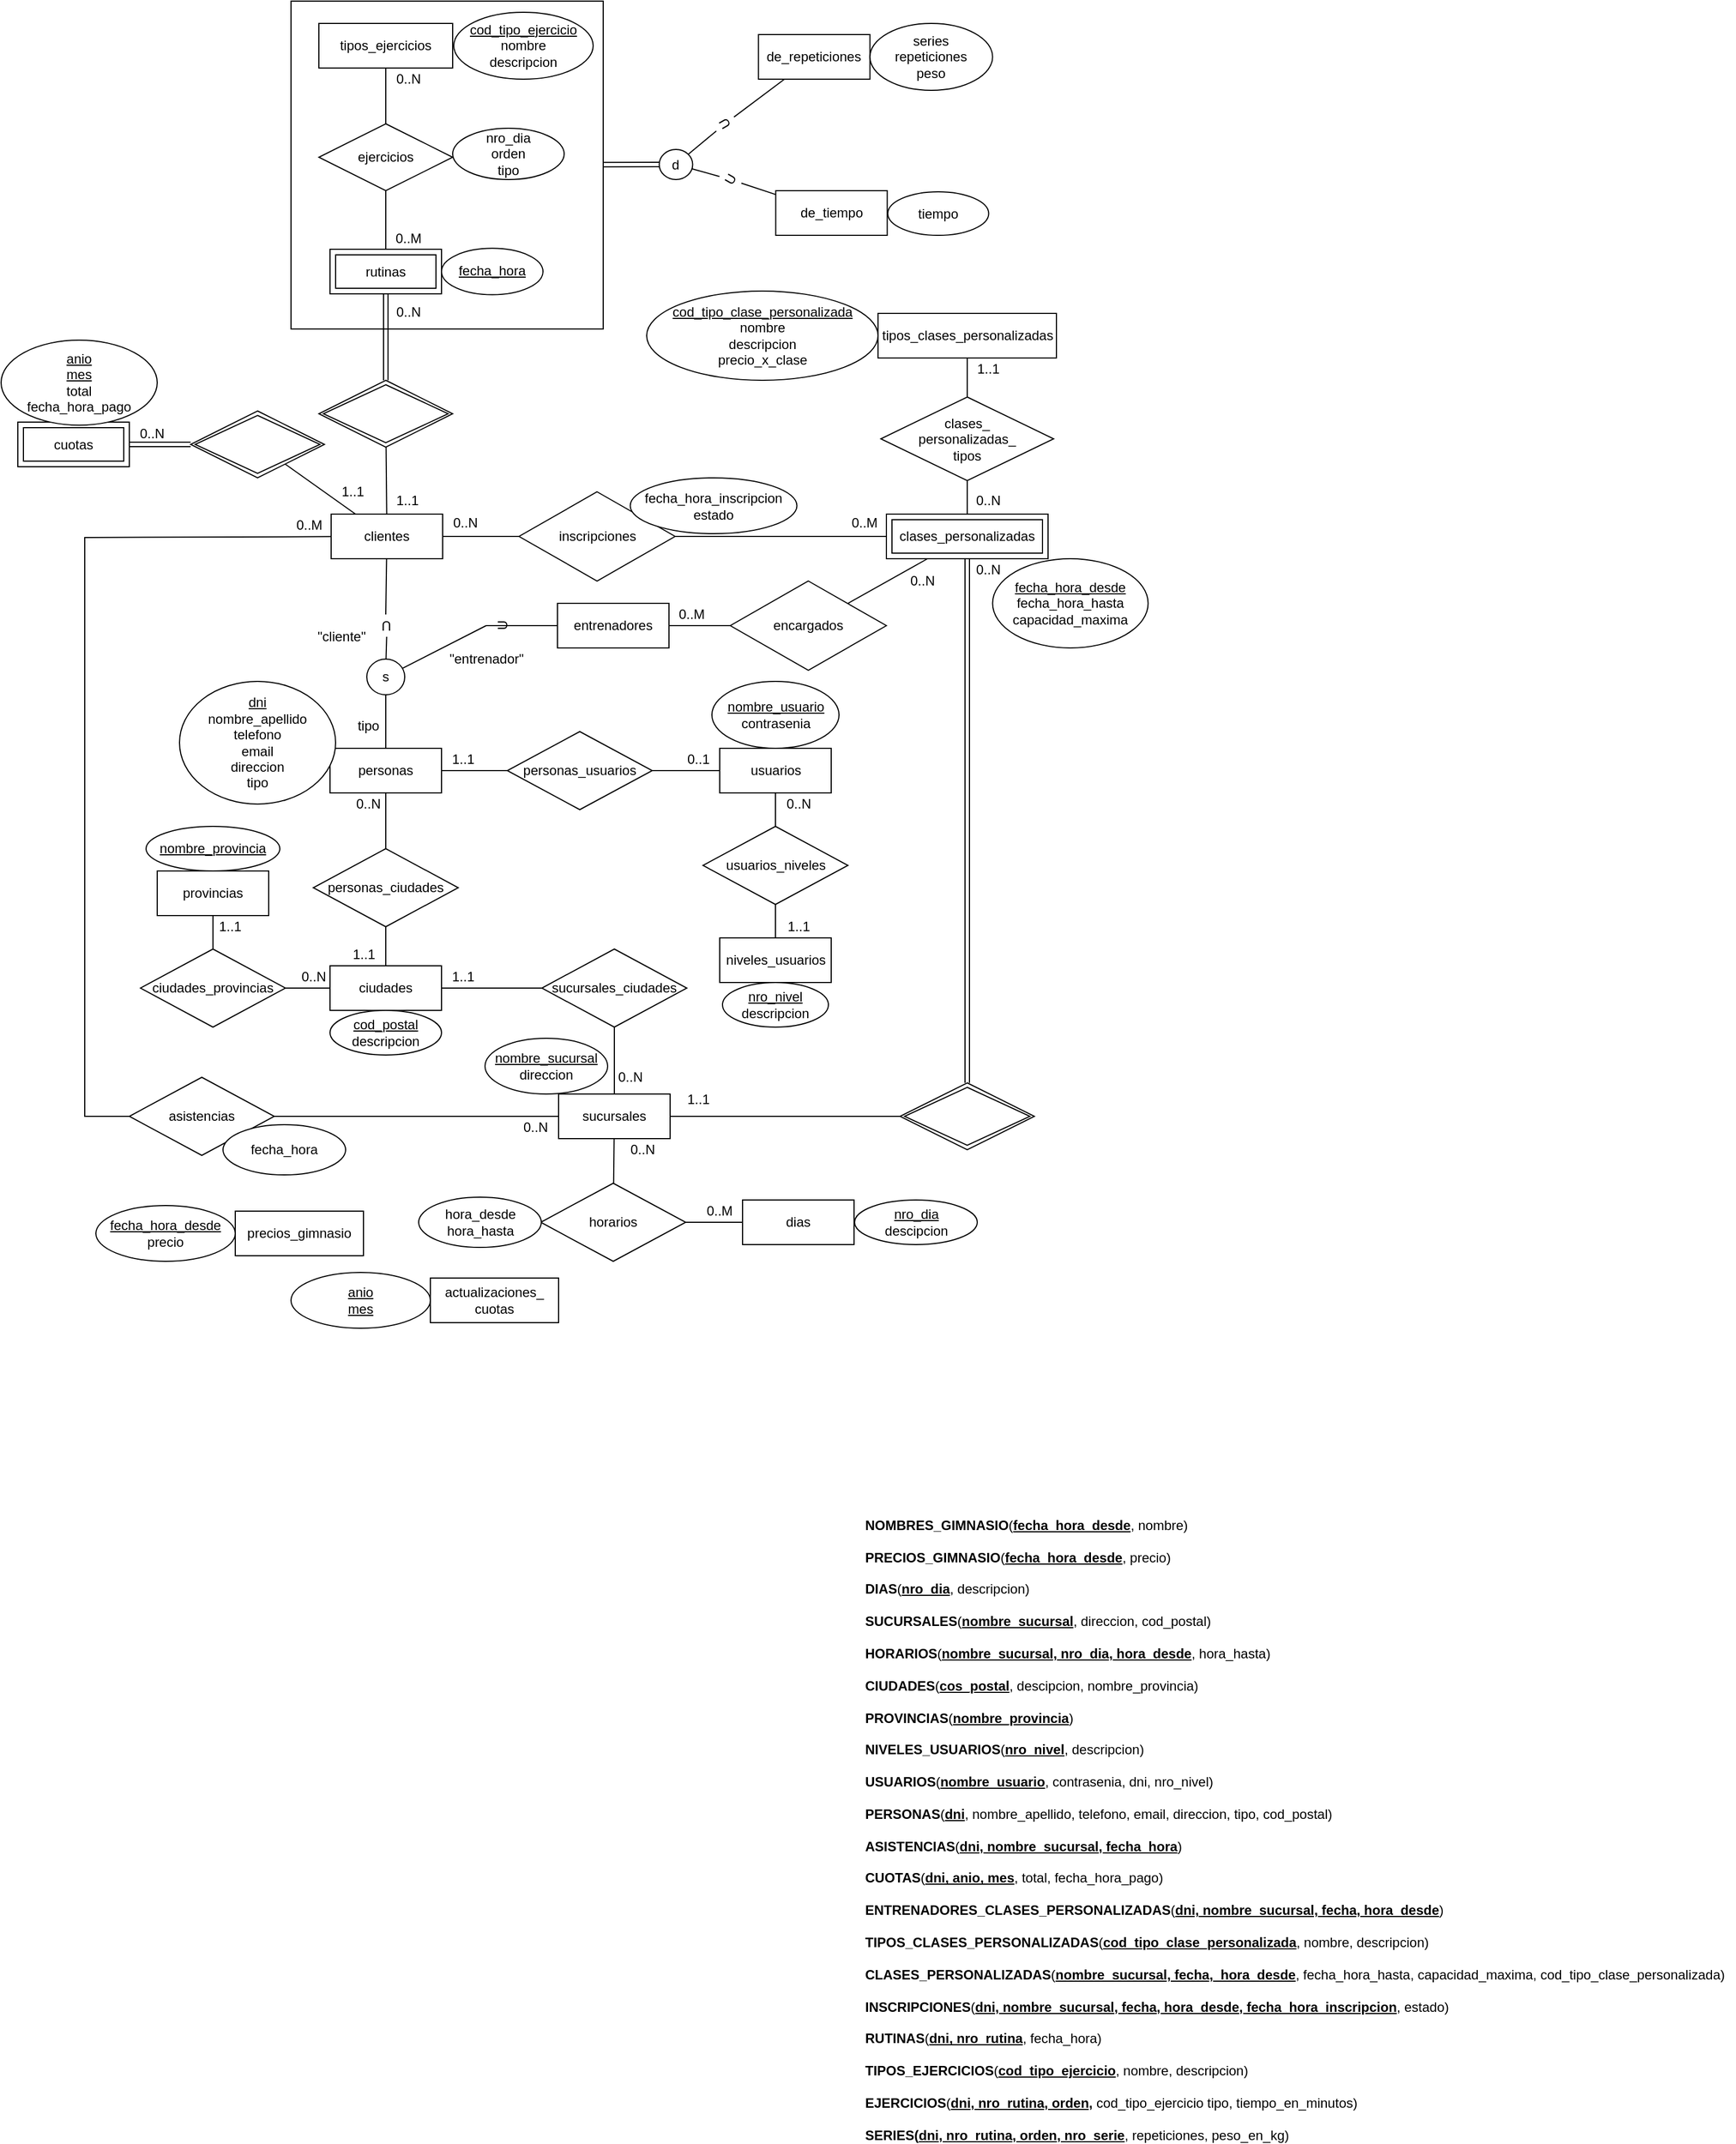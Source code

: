 <mxfile version="13.6.2" type="device"><diagram id="C5RBs43oDa-KdzZeNtuy" name="Page-1"><mxGraphModel dx="1865" dy="1776" grid="1" gridSize="10" guides="1" tooltips="1" connect="1" arrows="1" fold="1" page="1" pageScale="1" pageWidth="827" pageHeight="1169" math="0" shadow="0"><root><mxCell id="WIyWlLk6GJQsqaUBKTNV-0"/><mxCell id="WIyWlLk6GJQsqaUBKTNV-1" parent="WIyWlLk6GJQsqaUBKTNV-0"/><mxCell id="uutTQz4Av38nSPs6a8WW-76" value="" style="whiteSpace=wrap;html=1;align=center;fillColor=none;" parent="WIyWlLk6GJQsqaUBKTNV-1" vertex="1"><mxGeometry x="45" y="-380" width="280" height="294" as="geometry"/></mxCell><mxCell id="uutTQz4Av38nSPs6a8WW-0" value="personas" style="whiteSpace=wrap;html=1;align=center;" parent="WIyWlLk6GJQsqaUBKTNV-1" vertex="1"><mxGeometry x="80" y="290" width="100" height="40" as="geometry"/></mxCell><mxCell id="uutTQz4Av38nSPs6a8WW-1" value="usuarios" style="whiteSpace=wrap;html=1;align=center;" parent="WIyWlLk6GJQsqaUBKTNV-1" vertex="1"><mxGeometry x="429.5" y="290" width="100" height="40" as="geometry"/></mxCell><mxCell id="uutTQz4Av38nSPs6a8WW-2" value="personas_usuarios" style="shape=rhombus;perimeter=rhombusPerimeter;whiteSpace=wrap;html=1;align=center;" parent="WIyWlLk6GJQsqaUBKTNV-1" vertex="1"><mxGeometry x="239" y="275" width="130" height="70" as="geometry"/></mxCell><mxCell id="uutTQz4Av38nSPs6a8WW-3" value="" style="endArrow=none;html=1;rounded=0;" parent="WIyWlLk6GJQsqaUBKTNV-1" source="uutTQz4Av38nSPs6a8WW-0" target="uutTQz4Av38nSPs6a8WW-2" edge="1"><mxGeometry relative="1" as="geometry"><mxPoint x="140" y="350" as="sourcePoint"/><mxPoint x="300" y="350" as="targetPoint"/></mxGeometry></mxCell><mxCell id="uutTQz4Av38nSPs6a8WW-4" value="" style="endArrow=none;html=1;rounded=0;" parent="WIyWlLk6GJQsqaUBKTNV-1" source="uutTQz4Av38nSPs6a8WW-2" target="uutTQz4Av38nSPs6a8WW-1" edge="1"><mxGeometry relative="1" as="geometry"><mxPoint x="210" y="208.837" as="sourcePoint"/><mxPoint x="312.691" y="206.449" as="targetPoint"/></mxGeometry></mxCell><mxCell id="uutTQz4Av38nSPs6a8WW-5" value="&lt;u&gt;dni&lt;/u&gt;&lt;br&gt;nombre_apellido&lt;br&gt;telefono&lt;br&gt;email&lt;br&gt;direccion&lt;br&gt;tipo" style="ellipse;whiteSpace=wrap;html=1;align=center;" parent="WIyWlLk6GJQsqaUBKTNV-1" vertex="1"><mxGeometry x="-55" y="230" width="140" height="110" as="geometry"/></mxCell><mxCell id="uutTQz4Av38nSPs6a8WW-6" value="ciudades" style="whiteSpace=wrap;html=1;align=center;" parent="WIyWlLk6GJQsqaUBKTNV-1" vertex="1"><mxGeometry x="80" y="485" width="100" height="40" as="geometry"/></mxCell><mxCell id="uutTQz4Av38nSPs6a8WW-7" value="provincias" style="whiteSpace=wrap;html=1;align=center;" parent="WIyWlLk6GJQsqaUBKTNV-1" vertex="1"><mxGeometry x="-75" y="400" width="100" height="40" as="geometry"/></mxCell><mxCell id="uutTQz4Av38nSPs6a8WW-8" value="&lt;u&gt;cod_postal&lt;/u&gt;&lt;br&gt;descripcion" style="ellipse;whiteSpace=wrap;html=1;align=center;" parent="WIyWlLk6GJQsqaUBKTNV-1" vertex="1"><mxGeometry x="80" y="525" width="100" height="40" as="geometry"/></mxCell><mxCell id="uutTQz4Av38nSPs6a8WW-9" value="&lt;u&gt;nombre_provincia&lt;/u&gt;" style="ellipse;whiteSpace=wrap;html=1;align=center;" parent="WIyWlLk6GJQsqaUBKTNV-1" vertex="1"><mxGeometry x="-85" y="360" width="120" height="40" as="geometry"/></mxCell><mxCell id="uutTQz4Av38nSPs6a8WW-17" value="&lt;u&gt;fecha_hora_desde&lt;/u&gt;&lt;br&gt;precio" style="ellipse;whiteSpace=wrap;html=1;align=center;" parent="WIyWlLk6GJQsqaUBKTNV-1" vertex="1"><mxGeometry x="-130" y="700" width="125" height="50" as="geometry"/></mxCell><mxCell id="uutTQz4Av38nSPs6a8WW-18" value="personas_ciudades" style="shape=rhombus;perimeter=rhombusPerimeter;whiteSpace=wrap;html=1;align=center;" parent="WIyWlLk6GJQsqaUBKTNV-1" vertex="1"><mxGeometry x="65" y="380" width="130" height="70" as="geometry"/></mxCell><mxCell id="uutTQz4Av38nSPs6a8WW-20" value="" style="endArrow=none;html=1;rounded=0;" parent="WIyWlLk6GJQsqaUBKTNV-1" source="uutTQz4Av38nSPs6a8WW-18" target="uutTQz4Av38nSPs6a8WW-0" edge="1"><mxGeometry relative="1" as="geometry"><mxPoint x="190" y="390" as="sourcePoint"/><mxPoint x="190" y="330" as="targetPoint"/></mxGeometry></mxCell><mxCell id="uutTQz4Av38nSPs6a8WW-21" value="ciudades_provincias" style="shape=rhombus;perimeter=rhombusPerimeter;whiteSpace=wrap;html=1;align=center;" parent="WIyWlLk6GJQsqaUBKTNV-1" vertex="1"><mxGeometry x="-90" y="470" width="130" height="70" as="geometry"/></mxCell><mxCell id="uutTQz4Av38nSPs6a8WW-22" value="" style="endArrow=none;html=1;rounded=0;" parent="WIyWlLk6GJQsqaUBKTNV-1" source="uutTQz4Av38nSPs6a8WW-21" target="uutTQz4Av38nSPs6a8WW-7" edge="1"><mxGeometry relative="1" as="geometry"><mxPoint x="190" y="390" as="sourcePoint"/><mxPoint x="190" y="340" as="targetPoint"/></mxGeometry></mxCell><mxCell id="uutTQz4Av38nSPs6a8WW-23" value="" style="endArrow=none;html=1;rounded=0;" parent="WIyWlLk6GJQsqaUBKTNV-1" source="uutTQz4Av38nSPs6a8WW-6" target="uutTQz4Av38nSPs6a8WW-21" edge="1"><mxGeometry relative="1" as="geometry"><mxPoint x="190" y="530" as="sourcePoint"/><mxPoint x="190" y="560" as="targetPoint"/></mxGeometry></mxCell><mxCell id="uutTQz4Av38nSPs6a8WW-24" value="sucursales" style="whiteSpace=wrap;html=1;align=center;" parent="WIyWlLk6GJQsqaUBKTNV-1" vertex="1"><mxGeometry x="285" y="600" width="100" height="40" as="geometry"/></mxCell><mxCell id="uutTQz4Av38nSPs6a8WW-25" value="&lt;u&gt;nombre_sucursal&lt;/u&gt;&lt;br&gt;direccion" style="ellipse;whiteSpace=wrap;html=1;align=center;" parent="WIyWlLk6GJQsqaUBKTNV-1" vertex="1"><mxGeometry x="219" y="550" width="110" height="50" as="geometry"/></mxCell><mxCell id="uutTQz4Av38nSPs6a8WW-26" value="sucursales_ciudades" style="shape=rhombus;perimeter=rhombusPerimeter;whiteSpace=wrap;html=1;align=center;" parent="WIyWlLk6GJQsqaUBKTNV-1" vertex="1"><mxGeometry x="270" y="470" width="130" height="70" as="geometry"/></mxCell><mxCell id="uutTQz4Av38nSPs6a8WW-27" value="" style="endArrow=none;html=1;rounded=0;" parent="WIyWlLk6GJQsqaUBKTNV-1" source="uutTQz4Av38nSPs6a8WW-6" target="uutTQz4Av38nSPs6a8WW-26" edge="1"><mxGeometry relative="1" as="geometry"><mxPoint x="190" y="390" as="sourcePoint"/><mxPoint x="190" y="340" as="targetPoint"/></mxGeometry></mxCell><mxCell id="uutTQz4Av38nSPs6a8WW-28" value="" style="endArrow=none;html=1;rounded=0;" parent="WIyWlLk6GJQsqaUBKTNV-1" source="uutTQz4Av38nSPs6a8WW-24" target="uutTQz4Av38nSPs6a8WW-26" edge="1"><mxGeometry relative="1" as="geometry"><mxPoint x="200" y="400" as="sourcePoint"/><mxPoint x="200" y="350" as="targetPoint"/></mxGeometry></mxCell><mxCell id="uutTQz4Av38nSPs6a8WW-29" value="dias" style="whiteSpace=wrap;html=1;align=center;" parent="WIyWlLk6GJQsqaUBKTNV-1" vertex="1"><mxGeometry x="450" y="695" width="100" height="40" as="geometry"/></mxCell><mxCell id="uutTQz4Av38nSPs6a8WW-30" value="&lt;u&gt;nro_dia&lt;/u&gt;&lt;br&gt;descipcion" style="ellipse;whiteSpace=wrap;html=1;align=center;" parent="WIyWlLk6GJQsqaUBKTNV-1" vertex="1"><mxGeometry x="550.5" y="695" width="110" height="40" as="geometry"/></mxCell><mxCell id="uutTQz4Av38nSPs6a8WW-31" value="horarios" style="shape=rhombus;perimeter=rhombusPerimeter;whiteSpace=wrap;html=1;align=center;" parent="WIyWlLk6GJQsqaUBKTNV-1" vertex="1"><mxGeometry x="269" y="680" width="130" height="70" as="geometry"/></mxCell><mxCell id="uutTQz4Av38nSPs6a8WW-32" value="hora_desde&lt;br&gt;hora_hasta" style="ellipse;whiteSpace=wrap;html=1;align=center;" parent="WIyWlLk6GJQsqaUBKTNV-1" vertex="1"><mxGeometry x="159.5" y="692.5" width="110" height="45" as="geometry"/></mxCell><mxCell id="uutTQz4Av38nSPs6a8WW-33" value="" style="endArrow=none;html=1;rounded=0;" parent="WIyWlLk6GJQsqaUBKTNV-1" source="uutTQz4Av38nSPs6a8WW-24" target="uutTQz4Av38nSPs6a8WW-31" edge="1"><mxGeometry relative="1" as="geometry"><mxPoint x="443.81" y="530" as="sourcePoint"/><mxPoint x="394.732" y="469.375" as="targetPoint"/></mxGeometry></mxCell><mxCell id="uutTQz4Av38nSPs6a8WW-34" value="" style="endArrow=none;html=1;rounded=0;" parent="WIyWlLk6GJQsqaUBKTNV-1" source="uutTQz4Av38nSPs6a8WW-29" target="uutTQz4Av38nSPs6a8WW-31" edge="1"><mxGeometry relative="1" as="geometry"><mxPoint x="463.704" y="570" as="sourcePoint"/><mxPoint x="479.106" y="653.174" as="targetPoint"/></mxGeometry></mxCell><mxCell id="uutTQz4Av38nSPs6a8WW-39" value="entrenadores" style="whiteSpace=wrap;html=1;align=center;" parent="WIyWlLk6GJQsqaUBKTNV-1" vertex="1"><mxGeometry x="284" y="160" width="100" height="40" as="geometry"/></mxCell><mxCell id="uutTQz4Av38nSPs6a8WW-44" value="tipos_clases_personalizadas" style="whiteSpace=wrap;html=1;align=center;" parent="WIyWlLk6GJQsqaUBKTNV-1" vertex="1"><mxGeometry x="571.5" y="-100" width="160" height="40" as="geometry"/></mxCell><mxCell id="uutTQz4Av38nSPs6a8WW-46" value="&lt;u&gt;cod_tipo_clase_personalizada&lt;/u&gt;&lt;br&gt;nombre&lt;br&gt;descripcion&lt;br&gt;precio_x_clase" style="ellipse;whiteSpace=wrap;html=1;align=center;" parent="WIyWlLk6GJQsqaUBKTNV-1" vertex="1"><mxGeometry x="364" y="-120" width="207.5" height="80" as="geometry"/></mxCell><mxCell id="uutTQz4Av38nSPs6a8WW-47" value="clientes" style="whiteSpace=wrap;html=1;align=center;" parent="WIyWlLk6GJQsqaUBKTNV-1" vertex="1"><mxGeometry x="81" y="80" width="100" height="40" as="geometry"/></mxCell><mxCell id="uutTQz4Av38nSPs6a8WW-48" value="s" style="ellipse;whiteSpace=wrap;html=1;align=center;" parent="WIyWlLk6GJQsqaUBKTNV-1" vertex="1"><mxGeometry x="113" y="210" width="34" height="32" as="geometry"/></mxCell><mxCell id="uutTQz4Av38nSPs6a8WW-49" value="" style="endArrow=none;html=1;rounded=0;" parent="WIyWlLk6GJQsqaUBKTNV-1" source="uutTQz4Av38nSPs6a8WW-0" target="uutTQz4Av38nSPs6a8WW-48" edge="1"><mxGeometry relative="1" as="geometry"><mxPoint x="100" y="260" as="sourcePoint"/><mxPoint x="190" y="130" as="targetPoint"/></mxGeometry></mxCell><mxCell id="uutTQz4Av38nSPs6a8WW-50" value="" style="endArrow=none;html=1;rounded=0;" parent="WIyWlLk6GJQsqaUBKTNV-1" target="uutTQz4Av38nSPs6a8WW-47" edge="1"><mxGeometry relative="1" as="geometry"><mxPoint x="130" y="170" as="sourcePoint"/><mxPoint x="190" y="120" as="targetPoint"/></mxGeometry></mxCell><mxCell id="uutTQz4Av38nSPs6a8WW-53" value="" style="endArrow=none;html=1;rounded=0;" parent="WIyWlLk6GJQsqaUBKTNV-1" target="uutTQz4Av38nSPs6a8WW-39" edge="1"><mxGeometry relative="1" as="geometry"><mxPoint x="220" y="180" as="sourcePoint"/><mxPoint x="295.833" y="20" as="targetPoint"/></mxGeometry></mxCell><mxCell id="uutTQz4Av38nSPs6a8WW-55" value="cuotas" style="shape=ext;margin=3;double=1;whiteSpace=wrap;html=1;align=center;" parent="WIyWlLk6GJQsqaUBKTNV-1" vertex="1"><mxGeometry x="-200" y="-2.5" width="100" height="40" as="geometry"/></mxCell><mxCell id="uutTQz4Av38nSPs6a8WW-56" value="" style="shape=rhombus;double=1;perimeter=rhombusPerimeter;whiteSpace=wrap;html=1;align=center;" parent="WIyWlLk6GJQsqaUBKTNV-1" vertex="1"><mxGeometry x="-45" y="-12.5" width="120" height="60" as="geometry"/></mxCell><mxCell id="uutTQz4Av38nSPs6a8WW-57" value="" style="endArrow=none;html=1;rounded=0;" parent="WIyWlLk6GJQsqaUBKTNV-1" source="uutTQz4Av38nSPs6a8WW-47" target="uutTQz4Av38nSPs6a8WW-56" edge="1"><mxGeometry relative="1" as="geometry"><mxPoint x="182.941" y="101.176" as="sourcePoint"/><mxPoint x="126" y="30" as="targetPoint"/></mxGeometry></mxCell><mxCell id="uutTQz4Av38nSPs6a8WW-58" value="&lt;span&gt;tipo&lt;/span&gt;" style="text;html=1;align=center;verticalAlign=middle;resizable=0;points=[];autosize=1;" parent="WIyWlLk6GJQsqaUBKTNV-1" vertex="1"><mxGeometry x="99" y="260" width="30" height="20" as="geometry"/></mxCell><mxCell id="uutTQz4Av38nSPs6a8WW-60" value="&lt;u&gt;anio&lt;/u&gt;&lt;br&gt;&lt;u&gt;mes&lt;/u&gt;&lt;br&gt;total&lt;br&gt;fecha_hora_pago" style="ellipse;whiteSpace=wrap;html=1;align=center;" parent="WIyWlLk6GJQsqaUBKTNV-1" vertex="1"><mxGeometry x="-215" y="-76" width="140" height="76.25" as="geometry"/></mxCell><mxCell id="uutTQz4Av38nSPs6a8WW-61" value="rutinas" style="shape=ext;margin=3;double=1;whiteSpace=wrap;html=1;align=center;" parent="WIyWlLk6GJQsqaUBKTNV-1" vertex="1"><mxGeometry x="80" y="-157.5" width="100" height="40" as="geometry"/></mxCell><mxCell id="uutTQz4Av38nSPs6a8WW-62" value="" style="shape=rhombus;double=1;perimeter=rhombusPerimeter;whiteSpace=wrap;html=1;align=center;" parent="WIyWlLk6GJQsqaUBKTNV-1" vertex="1"><mxGeometry x="70" y="-40" width="120" height="60" as="geometry"/></mxCell><mxCell id="uutTQz4Av38nSPs6a8WW-64" value="" style="endArrow=none;html=1;rounded=0;shape=link;" parent="WIyWlLk6GJQsqaUBKTNV-1" source="uutTQz4Av38nSPs6a8WW-62" target="uutTQz4Av38nSPs6a8WW-61" edge="1"><mxGeometry relative="1" as="geometry"><mxPoint x="110" y="-10" as="sourcePoint"/><mxPoint x="110" y="-70" as="targetPoint"/></mxGeometry></mxCell><mxCell id="uutTQz4Av38nSPs6a8WW-65" value="" style="endArrow=none;html=1;rounded=0;" parent="WIyWlLk6GJQsqaUBKTNV-1" source="uutTQz4Av38nSPs6a8WW-62" target="uutTQz4Av38nSPs6a8WW-47" edge="1"><mxGeometry relative="1" as="geometry"><mxPoint x="250.103" y="-47.949" as="sourcePoint"/><mxPoint x="293.143" y="-80" as="targetPoint"/></mxGeometry></mxCell><mxCell id="uutTQz4Av38nSPs6a8WW-66" value="&lt;u&gt;fecha_hora&lt;/u&gt;" style="ellipse;whiteSpace=wrap;html=1;align=center;" parent="WIyWlLk6GJQsqaUBKTNV-1" vertex="1"><mxGeometry x="180" y="-158.32" width="91" height="41.63" as="geometry"/></mxCell><mxCell id="uutTQz4Av38nSPs6a8WW-67" value="tipos_ejercicios" style="whiteSpace=wrap;html=1;align=center;" parent="WIyWlLk6GJQsqaUBKTNV-1" vertex="1"><mxGeometry x="70" y="-360" width="120" height="40" as="geometry"/></mxCell><mxCell id="uutTQz4Av38nSPs6a8WW-68" value="&lt;u&gt;cod_tipo_ejercicio&lt;/u&gt;&lt;br&gt;nombre&lt;br&gt;descripcion" style="ellipse;whiteSpace=wrap;html=1;align=center;" parent="WIyWlLk6GJQsqaUBKTNV-1" vertex="1"><mxGeometry x="191" y="-370" width="125" height="60" as="geometry"/></mxCell><mxCell id="uutTQz4Av38nSPs6a8WW-71" value="ejercicios" style="shape=rhombus;perimeter=rhombusPerimeter;whiteSpace=wrap;html=1;align=center;" parent="WIyWlLk6GJQsqaUBKTNV-1" vertex="1"><mxGeometry x="70" y="-270" width="120" height="60" as="geometry"/></mxCell><mxCell id="uutTQz4Av38nSPs6a8WW-72" value="" style="endArrow=none;html=1;rounded=0;" parent="WIyWlLk6GJQsqaUBKTNV-1" source="uutTQz4Av38nSPs6a8WW-67" target="uutTQz4Av38nSPs6a8WW-71" edge="1"><mxGeometry relative="1" as="geometry"><mxPoint x="-105" y="-290" as="sourcePoint"/><mxPoint x="55" y="-290" as="targetPoint"/></mxGeometry></mxCell><mxCell id="uutTQz4Av38nSPs6a8WW-73" value="" style="endArrow=none;html=1;rounded=0;" parent="WIyWlLk6GJQsqaUBKTNV-1" source="uutTQz4Av38nSPs6a8WW-61" target="uutTQz4Av38nSPs6a8WW-71" edge="1"><mxGeometry relative="1" as="geometry"><mxPoint x="171.875" y="-430" as="sourcePoint"/><mxPoint x="154.348" y="-317.826" as="targetPoint"/></mxGeometry></mxCell><mxCell id="uutTQz4Av38nSPs6a8WW-74" value="nro_dia&lt;br&gt;orden&lt;br&gt;tipo" style="ellipse;whiteSpace=wrap;html=1;align=center;" parent="WIyWlLk6GJQsqaUBKTNV-1" vertex="1"><mxGeometry x="190" y="-266" width="100" height="46" as="geometry"/></mxCell><mxCell id="uutTQz4Av38nSPs6a8WW-77" value="de_tiempo" style="whiteSpace=wrap;html=1;align=center;" parent="WIyWlLk6GJQsqaUBKTNV-1" vertex="1"><mxGeometry x="479.75" y="-210" width="100" height="40" as="geometry"/></mxCell><mxCell id="uutTQz4Av38nSPs6a8WW-78" value="de_repeticiones" style="whiteSpace=wrap;html=1;align=center;fillColor=#ffffff;" parent="WIyWlLk6GJQsqaUBKTNV-1" vertex="1"><mxGeometry x="464.25" y="-350" width="100" height="40" as="geometry"/></mxCell><mxCell id="yRlDdxMuDCoTTLCXHMhZ-0" value="tiempo" style="ellipse;whiteSpace=wrap;html=1;align=center;" parent="WIyWlLk6GJQsqaUBKTNV-1" vertex="1"><mxGeometry x="580.25" y="-209" width="90.5" height="39" as="geometry"/></mxCell><mxCell id="yRlDdxMuDCoTTLCXHMhZ-2" value="d" style="ellipse;whiteSpace=wrap;html=1;align=center;" parent="WIyWlLk6GJQsqaUBKTNV-1" vertex="1"><mxGeometry x="375.25" y="-247" width="30" height="27" as="geometry"/></mxCell><mxCell id="yRlDdxMuDCoTTLCXHMhZ-4" value="" style="endArrow=none;html=1;rounded=0;" parent="WIyWlLk6GJQsqaUBKTNV-1" source="rrsAxGjCuQFK35fb5VRb-9" target="yRlDdxMuDCoTTLCXHMhZ-2" edge="1"><mxGeometry relative="1" as="geometry"><mxPoint x="310.25" y="-376" as="sourcePoint"/><mxPoint x="410.25" y="-314" as="targetPoint"/></mxGeometry></mxCell><mxCell id="yRlDdxMuDCoTTLCXHMhZ-5" value="" style="endArrow=none;html=1;rounded=0;shape=link;" parent="WIyWlLk6GJQsqaUBKTNV-1" source="uutTQz4Av38nSPs6a8WW-76" target="yRlDdxMuDCoTTLCXHMhZ-2" edge="1"><mxGeometry relative="1" as="geometry"><mxPoint x="450.889" y="-560" as="sourcePoint"/><mxPoint x="379.154" y="-497.922" as="targetPoint"/></mxGeometry></mxCell><mxCell id="yRlDdxMuDCoTTLCXHMhZ-16" value="&lt;u&gt;nombre_usuario&lt;/u&gt;&lt;br&gt;contrasenia&lt;br&gt;" style="ellipse;whiteSpace=wrap;html=1;align=center;" parent="WIyWlLk6GJQsqaUBKTNV-1" vertex="1"><mxGeometry x="422.5" y="230" width="114" height="60" as="geometry"/></mxCell><mxCell id="yRlDdxMuDCoTTLCXHMhZ-18" value="clases_personalizadas" style="shape=ext;margin=3;double=1;whiteSpace=wrap;html=1;align=center;" parent="WIyWlLk6GJQsqaUBKTNV-1" vertex="1"><mxGeometry x="579" y="80" width="145" height="40" as="geometry"/></mxCell><mxCell id="yRlDdxMuDCoTTLCXHMhZ-20" value="" style="shape=rhombus;double=1;perimeter=rhombusPerimeter;whiteSpace=wrap;html=1;align=center;" parent="WIyWlLk6GJQsqaUBKTNV-1" vertex="1"><mxGeometry x="591.25" y="590" width="120.5" height="60" as="geometry"/></mxCell><mxCell id="yRlDdxMuDCoTTLCXHMhZ-21" value="" style="endArrow=none;html=1;rounded=0;" parent="WIyWlLk6GJQsqaUBKTNV-1" source="uutTQz4Av38nSPs6a8WW-24" target="yRlDdxMuDCoTTLCXHMhZ-20" edge="1"><mxGeometry relative="1" as="geometry"><mxPoint x="410.0" y="745.0" as="sourcePoint"/><mxPoint x="346.226" y="444.34" as="targetPoint"/></mxGeometry></mxCell><mxCell id="yRlDdxMuDCoTTLCXHMhZ-22" value="" style="endArrow=none;html=1;rounded=0;shape=link;" parent="WIyWlLk6GJQsqaUBKTNV-1" source="yRlDdxMuDCoTTLCXHMhZ-20" target="yRlDdxMuDCoTTLCXHMhZ-18" edge="1"><mxGeometry relative="1" as="geometry"><mxPoint x="400" y="532.567" as="sourcePoint"/><mxPoint x="619.965" y="455.876" as="targetPoint"/></mxGeometry></mxCell><mxCell id="yRlDdxMuDCoTTLCXHMhZ-23" value="&lt;u&gt;fecha_hora_desde&lt;/u&gt;&lt;br&gt;fecha_hora_hasta&lt;br&gt;capacidad_maxima" style="ellipse;whiteSpace=wrap;html=1;align=center;" parent="WIyWlLk6GJQsqaUBKTNV-1" vertex="1"><mxGeometry x="674.25" y="120" width="139.5" height="80" as="geometry"/></mxCell><mxCell id="yRlDdxMuDCoTTLCXHMhZ-24" value="clases_&lt;br&gt;personalizadas_&lt;br&gt;tipos" style="shape=rhombus;perimeter=rhombusPerimeter;whiteSpace=wrap;html=1;align=center;" parent="WIyWlLk6GJQsqaUBKTNV-1" vertex="1"><mxGeometry x="574" y="-25" width="155" height="75" as="geometry"/></mxCell><mxCell id="yRlDdxMuDCoTTLCXHMhZ-25" value="" style="endArrow=none;html=1;rounded=0;" parent="WIyWlLk6GJQsqaUBKTNV-1" source="uutTQz4Av38nSPs6a8WW-44" target="yRlDdxMuDCoTTLCXHMhZ-24" edge="1"><mxGeometry relative="1" as="geometry"><mxPoint x="240" y="200" as="sourcePoint"/><mxPoint x="300" y="200" as="targetPoint"/></mxGeometry></mxCell><mxCell id="yRlDdxMuDCoTTLCXHMhZ-26" value="" style="endArrow=none;html=1;rounded=0;" parent="WIyWlLk6GJQsqaUBKTNV-1" source="yRlDdxMuDCoTTLCXHMhZ-18" target="yRlDdxMuDCoTTLCXHMhZ-24" edge="1"><mxGeometry relative="1" as="geometry"><mxPoint x="756" y="90" as="sourcePoint"/><mxPoint x="744.338" y="148.309" as="targetPoint"/></mxGeometry></mxCell><mxCell id="yRlDdxMuDCoTTLCXHMhZ-27" value="encargados" style="shape=rhombus;perimeter=rhombusPerimeter;whiteSpace=wrap;html=1;align=center;" parent="WIyWlLk6GJQsqaUBKTNV-1" vertex="1"><mxGeometry x="439" y="140" width="140" height="80" as="geometry"/></mxCell><mxCell id="yRlDdxMuDCoTTLCXHMhZ-28" value="" style="endArrow=none;html=1;rounded=0;" parent="WIyWlLk6GJQsqaUBKTNV-1" source="yRlDdxMuDCoTTLCXHMhZ-27" target="yRlDdxMuDCoTTLCXHMhZ-18" edge="1"><mxGeometry relative="1" as="geometry"><mxPoint x="205" y="110" as="sourcePoint"/><mxPoint x="275" y="110" as="targetPoint"/></mxGeometry></mxCell><mxCell id="yRlDdxMuDCoTTLCXHMhZ-29" value="" style="endArrow=none;html=1;rounded=0;" parent="WIyWlLk6GJQsqaUBKTNV-1" source="uutTQz4Av38nSPs6a8WW-39" target="yRlDdxMuDCoTTLCXHMhZ-27" edge="1"><mxGeometry relative="1" as="geometry"><mxPoint x="605.1" y="102.8" as="sourcePoint"/><mxPoint x="700" y="106.882" as="targetPoint"/></mxGeometry></mxCell><mxCell id="yRlDdxMuDCoTTLCXHMhZ-30" value="inscripciones" style="shape=rhombus;perimeter=rhombusPerimeter;whiteSpace=wrap;html=1;align=center;" parent="WIyWlLk6GJQsqaUBKTNV-1" vertex="1"><mxGeometry x="249.5" y="60" width="140" height="80" as="geometry"/></mxCell><mxCell id="yRlDdxMuDCoTTLCXHMhZ-31" value="" style="endArrow=none;html=1;rounded=0;" parent="WIyWlLk6GJQsqaUBKTNV-1" source="yRlDdxMuDCoTTLCXHMhZ-30" target="uutTQz4Av38nSPs6a8WW-47" edge="1"><mxGeometry relative="1" as="geometry"><mxPoint x="298.014" y="-48.493" as="sourcePoint"/><mxPoint x="160" y="-5.556" as="targetPoint"/></mxGeometry></mxCell><mxCell id="yRlDdxMuDCoTTLCXHMhZ-32" value="" style="endArrow=none;html=1;rounded=0;" parent="WIyWlLk6GJQsqaUBKTNV-1" source="yRlDdxMuDCoTTLCXHMhZ-18" target="yRlDdxMuDCoTTLCXHMhZ-30" edge="1"><mxGeometry relative="1" as="geometry"><mxPoint x="415" y="10" as="sourcePoint"/><mxPoint x="160" y="10" as="targetPoint"/></mxGeometry></mxCell><mxCell id="yRlDdxMuDCoTTLCXHMhZ-33" value="fecha_hora_inscripcion&lt;br&gt;estado" style="ellipse;whiteSpace=wrap;html=1;align=center;" parent="WIyWlLk6GJQsqaUBKTNV-1" vertex="1"><mxGeometry x="349.25" y="47.5" width="149.5" height="50" as="geometry"/></mxCell><mxCell id="yRlDdxMuDCoTTLCXHMhZ-34" value="niveles_usuarios" style="whiteSpace=wrap;html=1;align=center;" parent="WIyWlLk6GJQsqaUBKTNV-1" vertex="1"><mxGeometry x="429.5" y="460" width="100" height="40" as="geometry"/></mxCell><mxCell id="yRlDdxMuDCoTTLCXHMhZ-35" value="&lt;u&gt;nro_nivel&lt;/u&gt;&lt;br&gt;descripcion" style="ellipse;whiteSpace=wrap;html=1;align=center;" parent="WIyWlLk6GJQsqaUBKTNV-1" vertex="1"><mxGeometry x="432" y="500" width="95" height="40" as="geometry"/></mxCell><mxCell id="yRlDdxMuDCoTTLCXHMhZ-36" value="usuarios_niveles" style="shape=rhombus;perimeter=rhombusPerimeter;whiteSpace=wrap;html=1;align=center;" parent="WIyWlLk6GJQsqaUBKTNV-1" vertex="1"><mxGeometry x="414.5" y="360" width="130" height="70" as="geometry"/></mxCell><mxCell id="yRlDdxMuDCoTTLCXHMhZ-37" value="" style="endArrow=none;html=1;rounded=0;" parent="WIyWlLk6GJQsqaUBKTNV-1" source="yRlDdxMuDCoTTLCXHMhZ-36" target="uutTQz4Av38nSPs6a8WW-1" edge="1"><mxGeometry relative="1" as="geometry"><mxPoint x="390.079" y="221.496" as="sourcePoint"/><mxPoint x="481.667" y="300" as="targetPoint"/></mxGeometry></mxCell><mxCell id="yRlDdxMuDCoTTLCXHMhZ-38" value="" style="endArrow=none;html=1;rounded=0;" parent="WIyWlLk6GJQsqaUBKTNV-1" source="yRlDdxMuDCoTTLCXHMhZ-34" target="yRlDdxMuDCoTTLCXHMhZ-36" edge="1"><mxGeometry relative="1" as="geometry"><mxPoint x="620.568" y="230.633" as="sourcePoint"/><mxPoint x="530.864" y="300" as="targetPoint"/></mxGeometry></mxCell><mxCell id="rrsAxGjCuQFK35fb5VRb-0" value="" style="endArrow=none;html=1;rounded=0;shape=link;" parent="WIyWlLk6GJQsqaUBKTNV-1" source="uutTQz4Av38nSPs6a8WW-56" target="uutTQz4Av38nSPs6a8WW-55" edge="1"><mxGeometry relative="1" as="geometry"><mxPoint x="110" y="-10" as="sourcePoint"/><mxPoint x="110" y="-70" as="targetPoint"/></mxGeometry></mxCell><mxCell id="rrsAxGjCuQFK35fb5VRb-1" value="" style="endArrow=none;html=1;rounded=0;" parent="WIyWlLk6GJQsqaUBKTNV-1" source="uutTQz4Av38nSPs6a8WW-18" target="uutTQz4Av38nSPs6a8WW-6" edge="1"><mxGeometry relative="1" as="geometry"><mxPoint x="90" y="260" as="sourcePoint"/><mxPoint x="90" y="205" as="targetPoint"/></mxGeometry></mxCell><mxCell id="rrsAxGjCuQFK35fb5VRb-3" value="&quot;entrenador&quot;" style="text;html=1;align=center;verticalAlign=middle;resizable=0;points=[];autosize=1;" parent="WIyWlLk6GJQsqaUBKTNV-1" vertex="1"><mxGeometry x="180" y="200" width="80" height="20" as="geometry"/></mxCell><mxCell id="rrsAxGjCuQFK35fb5VRb-4" value="&quot;cliente&quot;" style="text;html=1;align=center;verticalAlign=middle;resizable=0;points=[];autosize=1;" parent="WIyWlLk6GJQsqaUBKTNV-1" vertex="1"><mxGeometry x="60" y="180" width="60" height="20" as="geometry"/></mxCell><mxCell id="rrsAxGjCuQFK35fb5VRb-5" value="U" style="text;html=1;align=center;verticalAlign=middle;resizable=0;points=[];autosize=1;rotation=-90;" parent="WIyWlLk6GJQsqaUBKTNV-1" vertex="1"><mxGeometry x="225" y="170" width="20" height="20" as="geometry"/></mxCell><mxCell id="rrsAxGjCuQFK35fb5VRb-6" value="" style="endArrow=none;html=1;rounded=0;" parent="WIyWlLk6GJQsqaUBKTNV-1" source="uutTQz4Av38nSPs6a8WW-48" edge="1"><mxGeometry relative="1" as="geometry"><mxPoint x="95.0" y="100" as="sourcePoint"/><mxPoint x="220" y="180" as="targetPoint"/></mxGeometry></mxCell><mxCell id="rrsAxGjCuQFK35fb5VRb-8" value="" style="endArrow=none;html=1;rounded=0;" parent="WIyWlLk6GJQsqaUBKTNV-1" source="rrsAxGjCuQFK35fb5VRb-7" edge="1"><mxGeometry relative="1" as="geometry"><mxPoint x="80" y="90" as="sourcePoint"/><mxPoint x="130" y="170" as="targetPoint"/></mxGeometry></mxCell><mxCell id="rrsAxGjCuQFK35fb5VRb-9" value="U" style="text;html=1;align=center;verticalAlign=middle;resizable=0;points=[];autosize=1;rotation=-120;" parent="WIyWlLk6GJQsqaUBKTNV-1" vertex="1"><mxGeometry x="424.25" y="-280" width="20" height="20" as="geometry"/></mxCell><mxCell id="rrsAxGjCuQFK35fb5VRb-11" value="" style="endArrow=none;html=1;rounded=0;" parent="WIyWlLk6GJQsqaUBKTNV-1" source="uutTQz4Av38nSPs6a8WW-78" target="rrsAxGjCuQFK35fb5VRb-9" edge="1"><mxGeometry relative="1" as="geometry"><mxPoint x="486.701" y="-310.0" as="sourcePoint"/><mxPoint x="400.412" y="-247.355" as="targetPoint"/></mxGeometry></mxCell><mxCell id="rrsAxGjCuQFK35fb5VRb-17" value="0..N" style="text;html=1;align=center;verticalAlign=middle;resizable=0;points=[];autosize=1;" parent="WIyWlLk6GJQsqaUBKTNV-1" vertex="1"><mxGeometry x="340" y="640" width="40" height="20" as="geometry"/></mxCell><mxCell id="rrsAxGjCuQFK35fb5VRb-18" value="0..M" style="text;html=1;align=center;verticalAlign=middle;resizable=0;points=[];autosize=1;" parent="WIyWlLk6GJQsqaUBKTNV-1" vertex="1"><mxGeometry x="409" y="695" width="40" height="20" as="geometry"/></mxCell><mxCell id="rrsAxGjCuQFK35fb5VRb-19" value="1..1" style="text;html=1;align=center;verticalAlign=middle;resizable=0;points=[];autosize=1;" parent="WIyWlLk6GJQsqaUBKTNV-1" vertex="1"><mxGeometry x="179" y="485" width="40" height="20" as="geometry"/></mxCell><mxCell id="rrsAxGjCuQFK35fb5VRb-20" value="1..1" style="text;html=1;align=center;verticalAlign=middle;resizable=0;points=[];autosize=1;" parent="WIyWlLk6GJQsqaUBKTNV-1" vertex="1"><mxGeometry x="-30" y="440" width="40" height="20" as="geometry"/></mxCell><mxCell id="rrsAxGjCuQFK35fb5VRb-21" value="0..N" style="text;html=1;align=center;verticalAlign=middle;resizable=0;points=[];autosize=1;" parent="WIyWlLk6GJQsqaUBKTNV-1" vertex="1"><mxGeometry x="329" y="575" width="40" height="20" as="geometry"/></mxCell><mxCell id="rrsAxGjCuQFK35fb5VRb-22" value="0..N" style="text;html=1;align=center;verticalAlign=middle;resizable=0;points=[];autosize=1;" parent="WIyWlLk6GJQsqaUBKTNV-1" vertex="1"><mxGeometry x="45" y="485" width="40" height="20" as="geometry"/></mxCell><mxCell id="rrsAxGjCuQFK35fb5VRb-24" value="0..N" style="text;html=1;align=center;verticalAlign=middle;resizable=0;points=[];autosize=1;" parent="WIyWlLk6GJQsqaUBKTNV-1" vertex="1"><mxGeometry x="94" y="330" width="40" height="20" as="geometry"/></mxCell><mxCell id="rrsAxGjCuQFK35fb5VRb-25" value="1..1" style="text;html=1;align=center;verticalAlign=middle;resizable=0;points=[];autosize=1;" parent="WIyWlLk6GJQsqaUBKTNV-1" vertex="1"><mxGeometry x="90" y="465" width="40" height="20" as="geometry"/></mxCell><mxCell id="rrsAxGjCuQFK35fb5VRb-27" value="0..1" style="text;html=1;align=center;verticalAlign=middle;resizable=0;points=[];autosize=1;" parent="WIyWlLk6GJQsqaUBKTNV-1" vertex="1"><mxGeometry x="389.5" y="290" width="40" height="20" as="geometry"/></mxCell><mxCell id="rrsAxGjCuQFK35fb5VRb-28" value="1..1" style="text;html=1;align=center;verticalAlign=middle;resizable=0;points=[];autosize=1;" parent="WIyWlLk6GJQsqaUBKTNV-1" vertex="1"><mxGeometry x="179" y="290" width="40" height="20" as="geometry"/></mxCell><mxCell id="rrsAxGjCuQFK35fb5VRb-29" value="1..1" style="text;html=1;align=center;verticalAlign=middle;resizable=0;points=[];autosize=1;" parent="WIyWlLk6GJQsqaUBKTNV-1" vertex="1"><mxGeometry x="480" y="440" width="40" height="20" as="geometry"/></mxCell><mxCell id="rrsAxGjCuQFK35fb5VRb-30" value="0..N" style="text;html=1;align=center;verticalAlign=middle;resizable=0;points=[];autosize=1;" parent="WIyWlLk6GJQsqaUBKTNV-1" vertex="1"><mxGeometry x="480" y="330" width="40" height="20" as="geometry"/></mxCell><mxCell id="rrsAxGjCuQFK35fb5VRb-31" value="0..N" style="text;html=1;align=center;verticalAlign=middle;resizable=0;points=[];autosize=1;" parent="WIyWlLk6GJQsqaUBKTNV-1" vertex="1"><mxGeometry x="591.25" y="130" width="40" height="20" as="geometry"/></mxCell><mxCell id="rrsAxGjCuQFK35fb5VRb-32" value="0..M" style="text;html=1;align=center;verticalAlign=middle;resizable=0;points=[];autosize=1;" parent="WIyWlLk6GJQsqaUBKTNV-1" vertex="1"><mxGeometry x="384" y="160" width="40" height="20" as="geometry"/></mxCell><mxCell id="rrsAxGjCuQFK35fb5VRb-33" value="0..N" style="text;html=1;align=center;verticalAlign=middle;resizable=0;points=[];autosize=1;" parent="WIyWlLk6GJQsqaUBKTNV-1" vertex="1"><mxGeometry x="649.75" y="57.5" width="40" height="20" as="geometry"/></mxCell><mxCell id="rrsAxGjCuQFK35fb5VRb-34" value="1..1" style="text;html=1;align=center;verticalAlign=middle;resizable=0;points=[];autosize=1;" parent="WIyWlLk6GJQsqaUBKTNV-1" vertex="1"><mxGeometry x="649.75" y="-60" width="40" height="20" as="geometry"/></mxCell><mxCell id="rrsAxGjCuQFK35fb5VRb-35" value="0..N" style="text;html=1;align=center;verticalAlign=middle;resizable=0;points=[];autosize=1;" parent="WIyWlLk6GJQsqaUBKTNV-1" vertex="1"><mxGeometry x="181" y="77.5" width="40" height="20" as="geometry"/></mxCell><mxCell id="rrsAxGjCuQFK35fb5VRb-38" value="0..M" style="text;html=1;align=center;verticalAlign=middle;resizable=0;points=[];autosize=1;" parent="WIyWlLk6GJQsqaUBKTNV-1" vertex="1"><mxGeometry x="539" y="77.5" width="40" height="20" as="geometry"/></mxCell><mxCell id="rrsAxGjCuQFK35fb5VRb-39" value="0..N" style="text;html=1;align=center;verticalAlign=middle;resizable=0;points=[];autosize=1;" parent="WIyWlLk6GJQsqaUBKTNV-1" vertex="1"><mxGeometry x="-100" y="-2.5" width="40" height="20" as="geometry"/></mxCell><mxCell id="rrsAxGjCuQFK35fb5VRb-41" value="1..1" style="text;html=1;align=center;verticalAlign=middle;resizable=0;points=[];autosize=1;" parent="WIyWlLk6GJQsqaUBKTNV-1" vertex="1"><mxGeometry x="80" y="50" width="40" height="20" as="geometry"/></mxCell><mxCell id="rrsAxGjCuQFK35fb5VRb-43" value="" style="endArrow=none;html=1;rounded=0;" parent="WIyWlLk6GJQsqaUBKTNV-1" source="rrsAxGjCuQFK35fb5VRb-10" target="uutTQz4Av38nSPs6a8WW-77" edge="1"><mxGeometry relative="1" as="geometry"><mxPoint x="370.25" y="-190" as="sourcePoint"/><mxPoint x="385.25" y="-223" as="targetPoint"/></mxGeometry></mxCell><mxCell id="rrsAxGjCuQFK35fb5VRb-10" value="U" style="text;html=1;align=center;verticalAlign=middle;resizable=0;points=[];autosize=1;rotation=-60;" parent="WIyWlLk6GJQsqaUBKTNV-1" vertex="1"><mxGeometry x="429.25" y="-230" width="20" height="20" as="geometry"/></mxCell><mxCell id="rrsAxGjCuQFK35fb5VRb-45" value="" style="endArrow=none;html=1;rounded=0;" parent="WIyWlLk6GJQsqaUBKTNV-1" source="yRlDdxMuDCoTTLCXHMhZ-2" target="rrsAxGjCuQFK35fb5VRb-10" edge="1"><mxGeometry relative="1" as="geometry"><mxPoint x="404.468" y="-229.197" as="sourcePoint"/><mxPoint x="479.75" y="-205.591" as="targetPoint"/></mxGeometry></mxCell><mxCell id="rrsAxGjCuQFK35fb5VRb-46" value="0..N" style="text;html=1;align=center;verticalAlign=middle;resizable=0;points=[];autosize=1;" parent="WIyWlLk6GJQsqaUBKTNV-1" vertex="1"><mxGeometry x="130" y="-111.25" width="40" height="20" as="geometry"/></mxCell><mxCell id="rrsAxGjCuQFK35fb5VRb-47" value="1..1" style="text;html=1;align=center;verticalAlign=middle;resizable=0;points=[];autosize=1;" parent="WIyWlLk6GJQsqaUBKTNV-1" vertex="1"><mxGeometry x="129" y="57.5" width="40" height="20" as="geometry"/></mxCell><mxCell id="rrsAxGjCuQFK35fb5VRb-48" value="0..N" style="text;html=1;align=center;verticalAlign=middle;resizable=0;points=[];autosize=1;" parent="WIyWlLk6GJQsqaUBKTNV-1" vertex="1"><mxGeometry x="130" y="-320" width="40" height="20" as="geometry"/></mxCell><mxCell id="rrsAxGjCuQFK35fb5VRb-49" value="0..M" style="text;html=1;align=center;verticalAlign=middle;resizable=0;points=[];autosize=1;" parent="WIyWlLk6GJQsqaUBKTNV-1" vertex="1"><mxGeometry x="130" y="-177.5" width="40" height="20" as="geometry"/></mxCell><mxCell id="rrsAxGjCuQFK35fb5VRb-57" value="0..N" style="text;html=1;align=center;verticalAlign=middle;resizable=0;points=[];autosize=1;" parent="WIyWlLk6GJQsqaUBKTNV-1" vertex="1"><mxGeometry x="649.75" y="120" width="40" height="20" as="geometry"/></mxCell><mxCell id="rrsAxGjCuQFK35fb5VRb-58" value="1..1" style="text;html=1;align=center;verticalAlign=middle;resizable=0;points=[];autosize=1;" parent="WIyWlLk6GJQsqaUBKTNV-1" vertex="1"><mxGeometry x="389.5" y="595" width="40" height="20" as="geometry"/></mxCell><mxCell id="rrsAxGjCuQFK35fb5VRb-60" value="asistencias" style="shape=rhombus;perimeter=rhombusPerimeter;whiteSpace=wrap;html=1;align=center;" parent="WIyWlLk6GJQsqaUBKTNV-1" vertex="1"><mxGeometry x="-100" y="585" width="130" height="70" as="geometry"/></mxCell><mxCell id="rrsAxGjCuQFK35fb5VRb-61" value="" style="endArrow=none;html=1;rounded=0;" parent="WIyWlLk6GJQsqaUBKTNV-1" source="rrsAxGjCuQFK35fb5VRb-60" target="uutTQz4Av38nSPs6a8WW-24" edge="1"><mxGeometry relative="1" as="geometry"><mxPoint x="-5" y="940.0" as="sourcePoint"/><mxPoint x="160" y="745.0" as="targetPoint"/></mxGeometry></mxCell><mxCell id="rrsAxGjCuQFK35fb5VRb-63" value="" style="endArrow=none;html=1;rounded=0;" parent="WIyWlLk6GJQsqaUBKTNV-1" source="rrsAxGjCuQFK35fb5VRb-60" target="uutTQz4Av38nSPs6a8WW-47" edge="1"><mxGeometry relative="1" as="geometry"><mxPoint x="294.096" y="1070.052" as="sourcePoint"/><mxPoint x="-390" y="150" as="targetPoint"/><Array as="points"><mxPoint x="-140" y="620"/><mxPoint x="-140" y="101"/></Array></mxGeometry></mxCell><mxCell id="rrsAxGjCuQFK35fb5VRb-64" value="0..M" style="text;html=1;align=center;verticalAlign=middle;resizable=0;points=[];autosize=1;" parent="WIyWlLk6GJQsqaUBKTNV-1" vertex="1"><mxGeometry x="41" y="80" width="40" height="20" as="geometry"/></mxCell><mxCell id="rrsAxGjCuQFK35fb5VRb-65" value="&lt;div style=&quot;text-align: justify&quot;&gt;&lt;b&gt;NOMBRES_GIMNASIO&lt;/b&gt;(&lt;u&gt;&lt;b&gt;fecha_hora_desde&lt;/b&gt;&lt;/u&gt;, nombre)&lt;/div&gt;&lt;div style=&quot;text-align: justify&quot;&gt;&lt;b&gt;&lt;br&gt;&lt;/b&gt;&lt;/div&gt;&lt;div style=&quot;text-align: justify&quot;&gt;&lt;b&gt;PRECIOS_GIMNASIO&lt;/b&gt;&lt;span&gt;(&lt;/span&gt;&lt;b&gt;&lt;u&gt;fecha_hora_desde&lt;/u&gt;&lt;/b&gt;&lt;span&gt;, precio)&lt;/span&gt;&lt;br&gt;&lt;/div&gt;&lt;div style=&quot;text-align: justify&quot;&gt;&lt;span&gt;&lt;br&gt;&lt;/span&gt;&lt;/div&gt;&lt;div style=&quot;text-align: justify&quot;&gt;&lt;b&gt;DIAS&lt;/b&gt;(&lt;b&gt;&lt;u&gt;nro_dia&lt;/u&gt;&lt;/b&gt;, descripcion)&lt;/div&gt;&lt;div style=&quot;text-align: justify&quot;&gt;&lt;span&gt;&lt;br&gt;&lt;/span&gt;&lt;/div&gt;&lt;div style=&quot;text-align: justify&quot;&gt;&lt;b&gt;SUCURSALES&lt;/b&gt;(&lt;b&gt;&lt;u&gt;nombre_sucursal&lt;/u&gt;&lt;/b&gt;, direccion, cod_postal)&lt;/div&gt;&lt;div style=&quot;text-align: justify&quot;&gt;&lt;span&gt;&lt;br&gt;&lt;/span&gt;&lt;/div&gt;&lt;div style=&quot;text-align: justify&quot;&gt;&lt;b&gt;HORARIOS&lt;/b&gt;(&lt;b&gt;&lt;u&gt;nombre_sucursal, nro_dia, hora_desde&lt;/u&gt;&lt;/b&gt;, hora_hasta)&lt;/div&gt;&lt;div style=&quot;text-align: justify&quot;&gt;&lt;span&gt;&lt;br&gt;&lt;/span&gt;&lt;/div&gt;&lt;div style=&quot;text-align: justify&quot;&gt;&lt;b&gt;CIUDADES&lt;/b&gt;(&lt;b&gt;&lt;u&gt;cos_postal&lt;/u&gt;&lt;/b&gt;, descipcion, nombre_provincia)&lt;/div&gt;&lt;div style=&quot;text-align: justify&quot;&gt;&lt;span&gt;&lt;br&gt;&lt;/span&gt;&lt;/div&gt;&lt;div style=&quot;text-align: justify&quot;&gt;&lt;b&gt;PROVINCIAS&lt;/b&gt;(&lt;b&gt;&lt;u&gt;nombre_provincia&lt;/u&gt;&lt;/b&gt;)&lt;/div&gt;&lt;div style=&quot;text-align: justify&quot;&gt;&lt;span&gt;&lt;br&gt;&lt;/span&gt;&lt;/div&gt;&lt;div style=&quot;text-align: justify&quot;&gt;&lt;b&gt;NIVELES_USUARIOS&lt;/b&gt;(&lt;b&gt;&lt;u&gt;nro_nivel&lt;/u&gt;&lt;/b&gt;, descripcion)&lt;/div&gt;&lt;div style=&quot;text-align: justify&quot;&gt;&lt;span&gt;&lt;br&gt;&lt;/span&gt;&lt;/div&gt;&lt;div style=&quot;text-align: justify&quot;&gt;&lt;b&gt;USUARIOS&lt;/b&gt;(&lt;b&gt;&lt;u&gt;nombre_usuario&lt;/u&gt;&lt;/b&gt;, contrasenia, dni, nro_nivel)&lt;/div&gt;&lt;div style=&quot;text-align: justify&quot;&gt;&lt;br&gt;&lt;/div&gt;&lt;div style=&quot;text-align: justify&quot;&gt;&lt;b&gt;PERSONAS&lt;/b&gt;(&lt;b&gt;&lt;u&gt;dni&lt;/u&gt;&lt;/b&gt;, nombre_apellido, telefono, email, direccion, tipo, cod_postal)&lt;/div&gt;&lt;div style=&quot;text-align: justify&quot;&gt;&lt;br&gt;&lt;/div&gt;&lt;div style=&quot;text-align: justify&quot;&gt;&lt;b&gt;ASISTENCIAS&lt;/b&gt;(&lt;b&gt;&lt;u&gt;dni, nombre_sucursal, fecha_hora&lt;/u&gt;&lt;/b&gt;)&lt;/div&gt;&lt;div style=&quot;text-align: justify&quot;&gt;&lt;br&gt;&lt;/div&gt;&lt;div style=&quot;text-align: justify&quot;&gt;&lt;b&gt;CUOTAS&lt;/b&gt;(&lt;b&gt;&lt;u&gt;dni, anio, mes&lt;/u&gt;&lt;/b&gt;, total,&amp;nbsp;&lt;span style=&quot;text-align: center&quot;&gt;fecha_hora_pago&lt;/span&gt;)&lt;/div&gt;&lt;div style=&quot;text-align: justify&quot;&gt;&lt;br&gt;&lt;/div&gt;&lt;div style=&quot;text-align: justify&quot;&gt;&lt;b&gt;ENTRENADORES_CLASES_PERSONALIZADAS&lt;/b&gt;(&lt;b&gt;&lt;u&gt;dni, nombre_sucursal, fecha, hora_desde&lt;/u&gt;&lt;/b&gt;)&lt;/div&gt;&lt;div style=&quot;text-align: justify&quot;&gt;&lt;br&gt;&lt;/div&gt;&lt;div style=&quot;text-align: justify&quot;&gt;&lt;b&gt;TIPOS_CLASES_PERSONALIZADAS&lt;/b&gt;(&lt;b&gt;&lt;u&gt;cod_tipo_clase_personalizada&lt;/u&gt;&lt;/b&gt;, nombre, descripcion)&lt;/div&gt;&lt;div style=&quot;text-align: justify&quot;&gt;&lt;br&gt;&lt;/div&gt;&lt;div style=&quot;text-align: justify&quot;&gt;&lt;b&gt;CLASES_PERSONALIZADAS&lt;/b&gt;(&lt;b&gt;&lt;u&gt;nombre_sucursal, fecha,_hora_desde&lt;/u&gt;&lt;/b&gt;, fecha_hora_hasta, capacidad_maxima, cod_tipo_clase_personalizada)&lt;/div&gt;&lt;div style=&quot;text-align: justify&quot;&gt;&lt;br&gt;&lt;/div&gt;&lt;div style=&quot;text-align: justify&quot;&gt;&lt;b&gt;INSCRIPCIONES&lt;/b&gt;(&lt;b&gt;&lt;u&gt;dni, nombre_sucursal, fecha, hora_desde, fecha_hora_inscripcion&lt;/u&gt;&lt;/b&gt;, estado)&lt;/div&gt;&lt;div style=&quot;text-align: justify&quot;&gt;&lt;br&gt;&lt;/div&gt;&lt;div style=&quot;text-align: justify&quot;&gt;&lt;b&gt;RUTINAS&lt;/b&gt;(&lt;b&gt;&lt;u&gt;dni, nro_rutina&lt;/u&gt;&lt;/b&gt;,&amp;nbsp;&lt;span style=&quot;text-align: center&quot;&gt;fecha_hora&lt;/span&gt;)&lt;/div&gt;&lt;div style=&quot;text-align: justify&quot;&gt;&lt;br&gt;&lt;/div&gt;&lt;div style=&quot;text-align: justify&quot;&gt;&lt;b&gt;TIPOS_EJERCICIOS&lt;/b&gt;(&lt;b&gt;&lt;u&gt;cod_tipo_ejercicio&lt;/u&gt;&lt;/b&gt;, nombre, descripcion)&lt;/div&gt;&lt;div style=&quot;text-align: justify&quot;&gt;&lt;br&gt;&lt;/div&gt;&lt;div style=&quot;text-align: justify&quot;&gt;&lt;b&gt;EJERCICIOS&lt;/b&gt;(&lt;u&gt;&lt;b&gt;dni, nro_rutina, orden,&lt;/b&gt;&lt;/u&gt;&amp;nbsp;cod_tipo_ejercicio&amp;nbsp;tipo, tiempo_en_minutos)&lt;/div&gt;&lt;div style=&quot;text-align: justify&quot;&gt;&lt;br&gt;&lt;/div&gt;&lt;div style=&quot;text-align: justify&quot;&gt;&lt;b&gt;SERIES(&lt;u&gt;dni,&amp;nbsp;nro_rutina, orden, nro_serie&lt;/u&gt;&lt;/b&gt;, repeticiones, peso_en_kg)&lt;/div&gt;" style="text;html=1;align=center;verticalAlign=middle;resizable=0;points=[];autosize=1;" parent="WIyWlLk6GJQsqaUBKTNV-1" vertex="1"><mxGeometry x="550" y="990" width="790" height="540" as="geometry"/></mxCell><mxCell id="rrsAxGjCuQFK35fb5VRb-66" value="0..N" style="text;html=1;align=center;verticalAlign=middle;resizable=0;points=[];autosize=1;" parent="WIyWlLk6GJQsqaUBKTNV-1" vertex="1"><mxGeometry x="244" y="620" width="40" height="20" as="geometry"/></mxCell><mxCell id="rrsAxGjCuQFK35fb5VRb-68" value="fecha_hora" style="ellipse;whiteSpace=wrap;html=1;align=center;" parent="WIyWlLk6GJQsqaUBKTNV-1" vertex="1"><mxGeometry x="-16" y="627.5" width="110" height="45" as="geometry"/></mxCell><mxCell id="vFBw13V-g9VThvCt5vbg-0" value="precios_gimnasio" style="whiteSpace=wrap;html=1;align=center;" parent="WIyWlLk6GJQsqaUBKTNV-1" vertex="1"><mxGeometry x="-5" y="705" width="115" height="40" as="geometry"/></mxCell><mxCell id="vFBw13V-g9VThvCt5vbg-1" value="&lt;u&gt;anio&lt;br&gt;mes&lt;br&gt;&lt;/u&gt;" style="ellipse;whiteSpace=wrap;html=1;align=center;" parent="WIyWlLk6GJQsqaUBKTNV-1" vertex="1"><mxGeometry x="45" y="760" width="125" height="50" as="geometry"/></mxCell><mxCell id="vFBw13V-g9VThvCt5vbg-2" value="actualizaciones_&lt;br&gt;cuotas" style="whiteSpace=wrap;html=1;align=center;" parent="WIyWlLk6GJQsqaUBKTNV-1" vertex="1"><mxGeometry x="170" y="765" width="115" height="40" as="geometry"/></mxCell><mxCell id="qr6IZFassaucKQmUT_mm-0" value="series&lt;br&gt;repeticiones&lt;br&gt;peso" style="ellipse;whiteSpace=wrap;html=1;align=center;" parent="WIyWlLk6GJQsqaUBKTNV-1" vertex="1"><mxGeometry x="564.25" y="-360" width="110" height="60" as="geometry"/></mxCell><mxCell id="rrsAxGjCuQFK35fb5VRb-7" value="U" style="text;html=1;align=center;verticalAlign=middle;resizable=0;points=[];autosize=1;rotation=-180;" parent="WIyWlLk6GJQsqaUBKTNV-1" vertex="1"><mxGeometry x="121" y="170" width="20" height="20" as="geometry"/></mxCell><mxCell id="XbRKSLId391idzrFFdtZ-0" value="" style="endArrow=none;html=1;rounded=0;" parent="WIyWlLk6GJQsqaUBKTNV-1" source="uutTQz4Av38nSPs6a8WW-48" target="rrsAxGjCuQFK35fb5VRb-7" edge="1"><mxGeometry relative="1" as="geometry"><mxPoint x="130" y="210" as="sourcePoint"/><mxPoint x="130" y="170" as="targetPoint"/></mxGeometry></mxCell></root></mxGraphModel></diagram></mxfile>